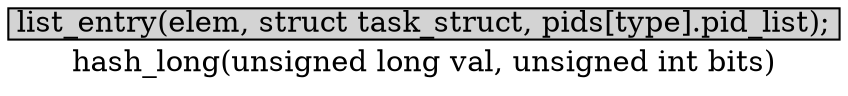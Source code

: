 digraph pid_task{
        label="hash_long(unsigned long val, unsigned int bits)";
        size="10,18";
        ratio=filled;
        
		node[style=filled, shape = box, margin="0.05,0.005",height="0.1",width="0.1"];

		list_entry[label="list_entry(elem, struct task_struct, pids[type].pid_list);"];
}
